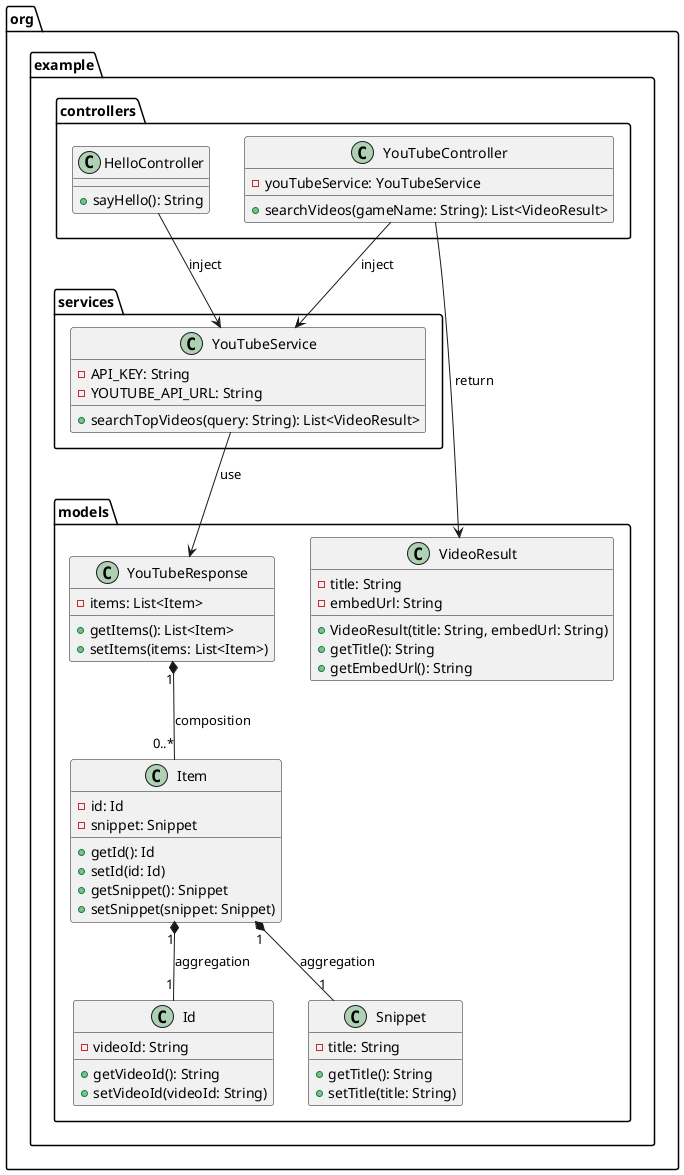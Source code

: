 @startuml

package "org.example.controllers" {
    class HelloController {
        +sayHello(): String
    }

    class YouTubeController {
        - youTubeService: YouTubeService
        +searchVideos(gameName: String): List<VideoResult>
    }
}

package "org.example.models" {
    class VideoResult {
        - title: String
        - embedUrl: String
        + VideoResult(title: String, embedUrl: String)
        + getTitle(): String
        + getEmbedUrl(): String
    }

    class YouTubeResponse {
        - items: List<Item>
        + getItems(): List<Item>
        + setItems(items: List<Item>)
    }

    class Item {
        - id: Id
        - snippet: Snippet
        + getId(): Id
        + setId(id: Id)
        + getSnippet(): Snippet
        + setSnippet(snippet: Snippet)
    }

    class Id {
        - videoId: String
        + getVideoId(): String
        + setVideoId(videoId: String)
    }

    class Snippet {
        - title: String
        + getTitle(): String
        + setTitle(title: String)
    }
}

package "org.example.services" {
    class YouTubeService {
        - API_KEY: String
        - YOUTUBE_API_URL: String
        + searchTopVideos(query: String): List<VideoResult>
    }
}

HelloController --> YouTubeService : inject
YouTubeController --> YouTubeService : inject
YouTubeController --> VideoResult : return
YouTubeService --> YouTubeResponse : use
YouTubeResponse "1" *-- "0..*" Item : composition
Item "1" *-- "1" Id : aggregation
Item "1" *-- "1" Snippet : aggregation

@enduml
